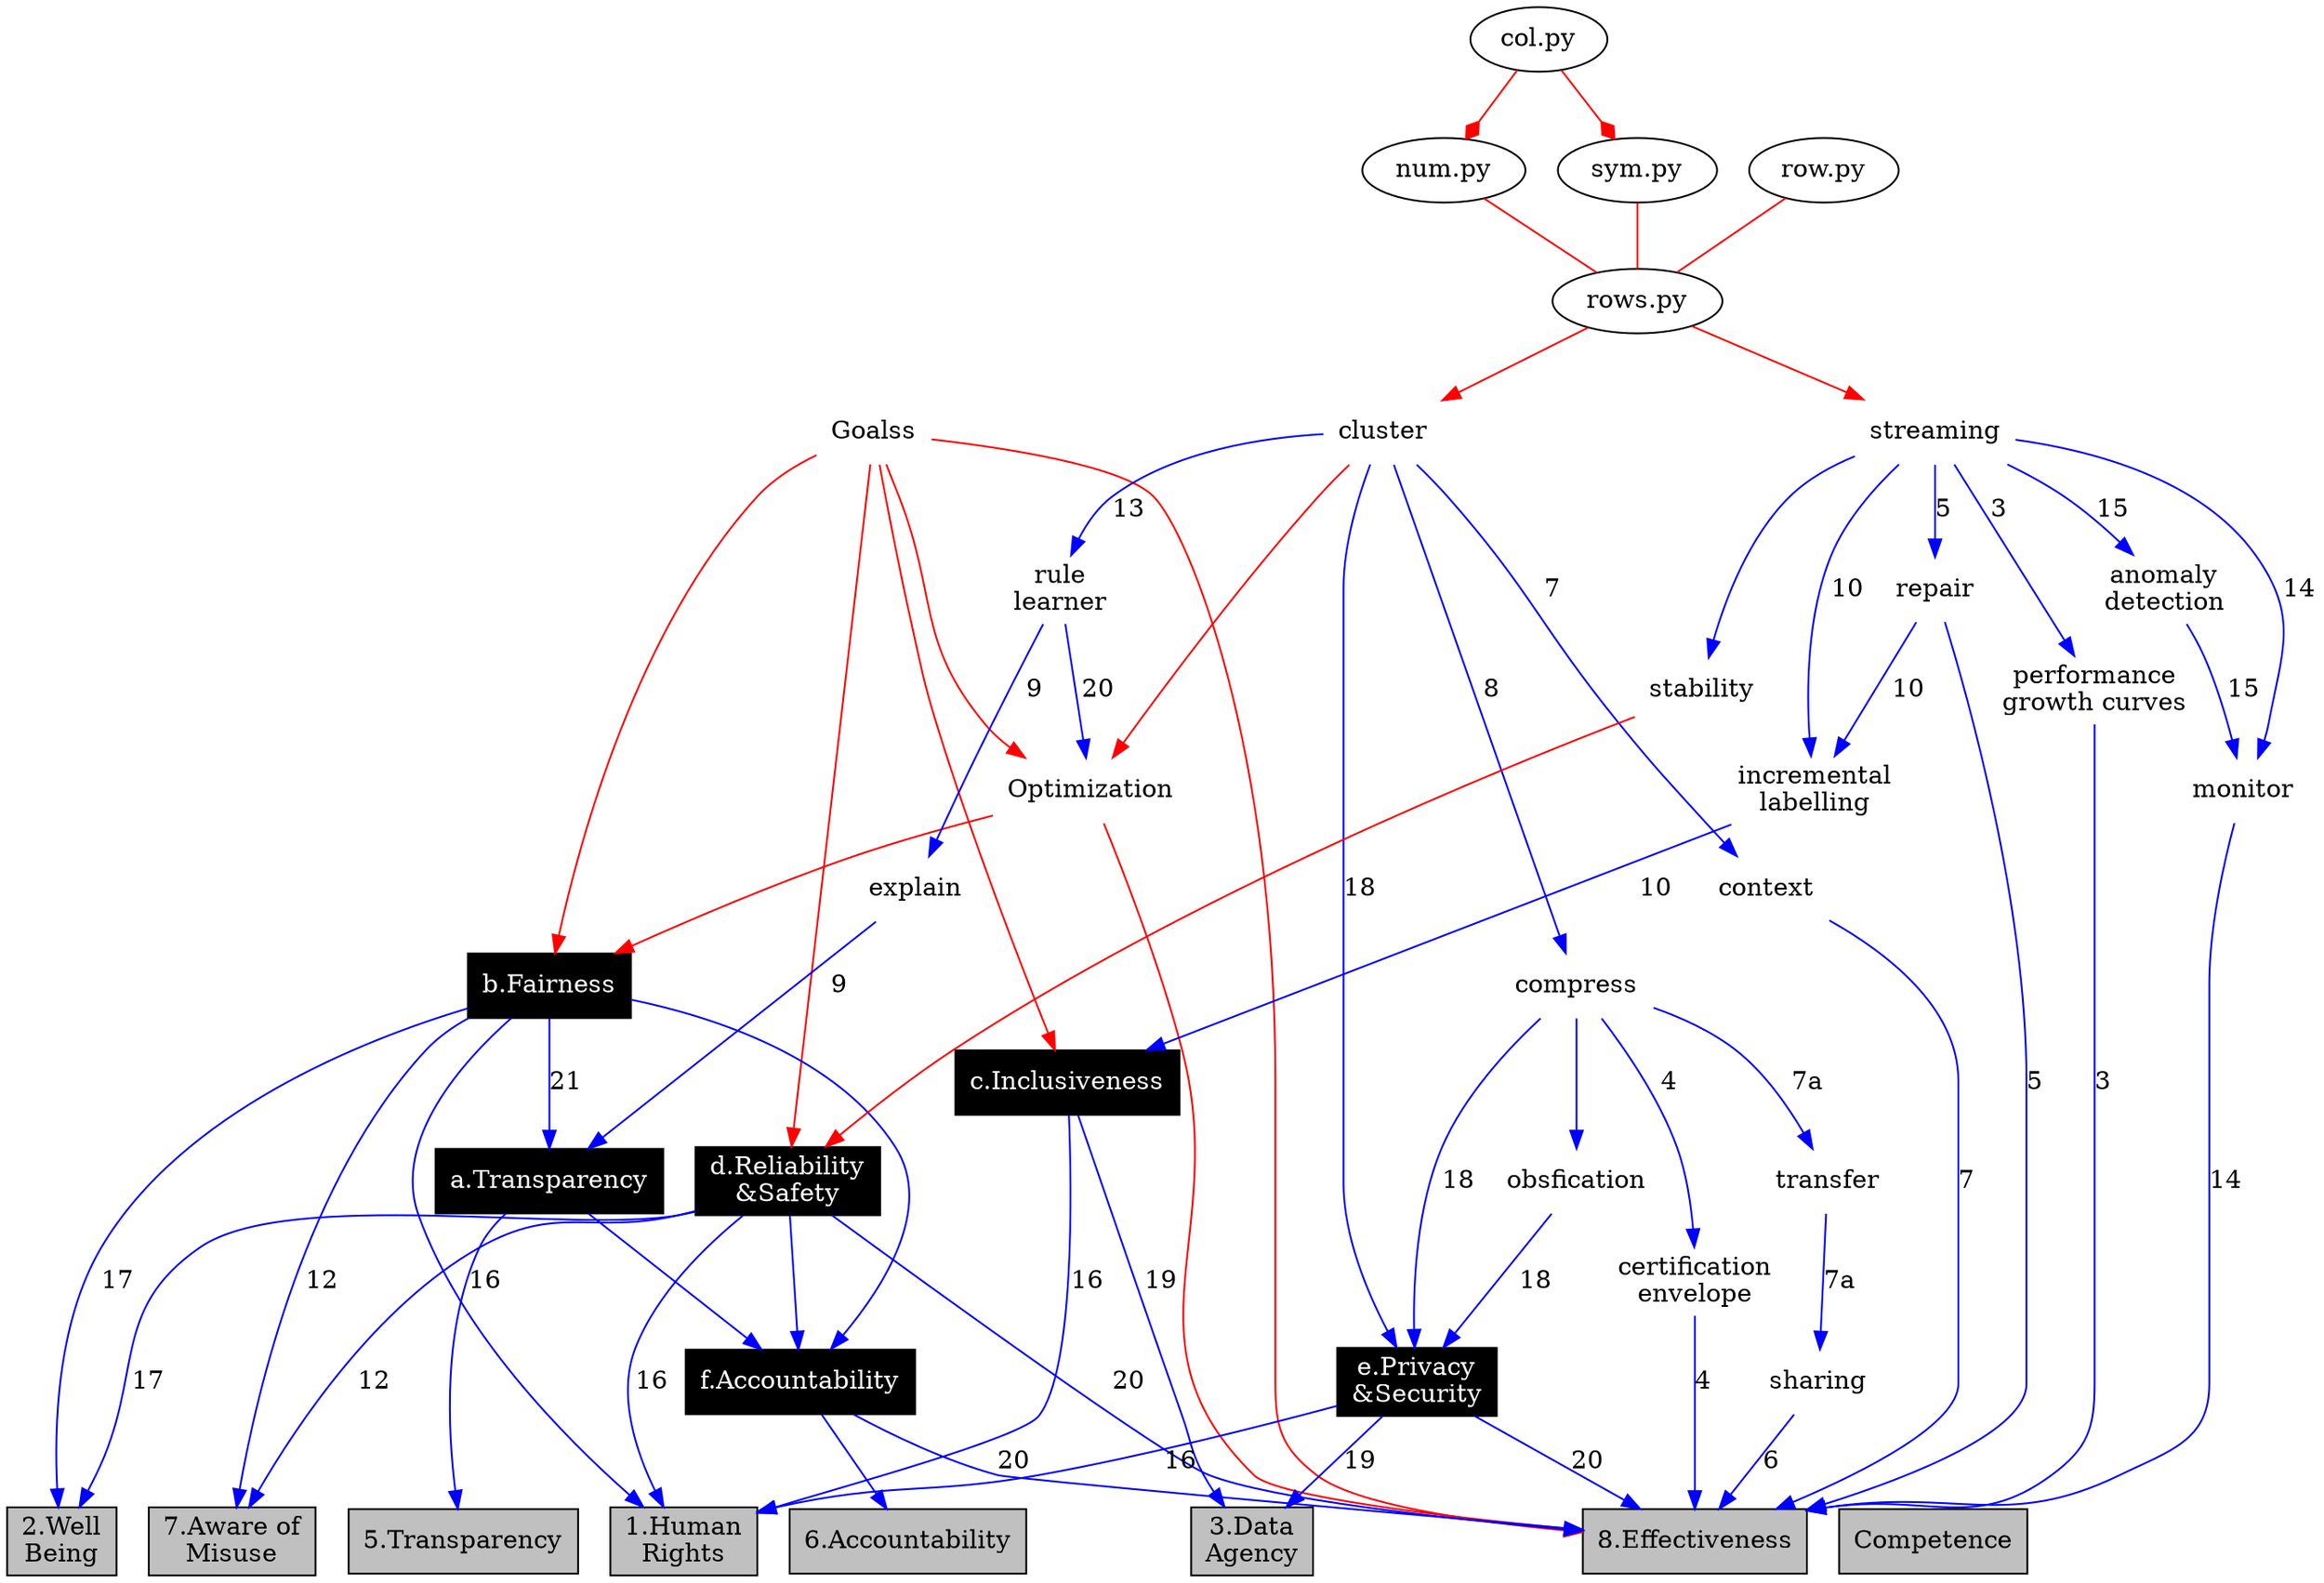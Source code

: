 digraph {
 #rankdir=LR
{rank=same; trans1; count1; effect; rite; data; nomiuse;well}

/*

The following diagram shows one way to map the Microsoft principles (the black shaded nodes marked
a,b,c,d,e,f)
into the IEEE principles (the gray shaded nodes marked 1,2,3,4,5,6,7,8):


- _Competence_ is all itself  since the IEEE definition of that principle seems to be more
about the developer than the design patterns and algorithms which are being developed. 
- There are two terms with similar meanings mentioned by
IEEE and Microsoft: _accountability_ and _transparency_.  For simplicity sake, we just link them too each other.


This mapping  is hardly definitive since many of these concepts are being rapidly evolved.
One way to assist in the evolution of these concepts is to define them use discrete maths; i.e. using data structures
and algorithms-- which is the point of the rest of this chapter. 

## Design Details

The principles supported by this design are shown on one side the above diagram.
The other side of that diagram shows the modules and algorithms needed to support that design. 
Before exploring those modules and algorithms, we stress three points:

- Most of the concepts in this diagram is not mentioned in a standard machine learning or AI text.
  That is, ethical-aligned design raises many issues that extend our thinking far away from traditional approaches.
- While this diagram looks complex, it really isn't. Much of  its complexity is in the mapping between
  the IEEE and Microsoft principles. Apart from that, a few modules are enough to support most of this
  ethically-aligned design. This chapters describes those modules, in broad strokes. Our sample source
  code offers much more details on these modules.
- The back of this book offers KNEAD[^knead],  a sample implementation of this ethically-aligned design for AI
tools. 
   while KNEAD following is **one** way to build an ethically-aligned AI tool, it is by not means  **the only** way
to do it.
We hope that the reader's 
reaction to this code is  "Hey! There's a better way to
do that!" or "This code does not handle ABC so it needs DEF and here is a sample implementation of that".

[^knead]: KNEAD is short for "the Knowledge Needed for Ethically-Aligned Design".

### Core Concepts

Three core concepts in that design are goals, clustering and streaming.

*/
edge [color=red]
goals  [label="Goalss", shape=none]
/*

#### Goals 

Before doing anything else, we reason about the _goals_ of the system.
To show that a system is performing as is it should be,
we need to know what people expect from that system,
That is, the first thing we must say is that:

    Goals -> Competence

*/

    effect [label="Competence" shape=box style=filled fillcolor=gray]
    goals -> comp  

/*

Anyone who has done any requirements engineering knows that systems
are build for stakeholders and different stakeholders have different goals.
For example, project managers can make a very large number of decisions about a
project and  different kinds of projects have different definitions
of what is "best":

-  For safety critical applications, the goal
is ultra-reliability. For such systems, it is reasonable
to spend much effort to fund most errors in a system. 
- For other kinds of applications (such as rushing out a new software game so
this organization can secure the cash flow needed for next month's salaries) 
it it is reasonable to skip over low-priority bugs, just to ship the product sooner.

One way to reason about the _inclusiveness_ of a system is to ask how well
does the system meet  the goals of different stakeholders.

      Goals -> Inclusiveness  

*/
    goals -> inc  
/*
Of course, in practice, not every goal of every stakeholder can be satisfied.
Sometimes, AI tools have to trade-off between competing goals. For example,
in the 1990s,
NASA had the goals of "better,faster,cheaper" space ships. But after some
very high-profile (and every expensive) mission failures, that mantra
was often modified to "better,faster,cheaper, pick any two" [^bfc]. 

[^bfc]: For an interesting discussion on what worked, and what did not work,
with "better, faster, cheaper", see [Can we build software faster and better and cheaper?](/REFS#menzies-2009a).

To accommodate trading off between multiple goals, _optimization_ software
allows their users to enter in some _objective function_ which can be
used to assess different solutions. That is, with optimizes, the
goals are part of the input space, supplied prior to execution. Using that
optimizer, we can better meet the goals of our stakeholders. 
This is an important part of ethically-aligned design so we say:

    Goals -> Optimization

*/
   opt  [label=Optimization shape=none]
   goals -> opt 

/*  

A certain kind of optimizer, called a _hyperparameter optimizer_
is very useful for  improving learners. AI tools such as data miners
come with numerous "magic"  hyperparameters which are set via
"engineering judgment" (otherwise known as "guesses").
For example:

-  When learning a random forest, one such magic
control hyperparameter is the number of trees in the forest. 
- One common result is that the performance of Naive Bayes classifiers
  can be improved via _discretization_  which means dividing  columns of numeric
  data into a couple of bins. In this case, the number of bins is the hyperparameter.

The performance gains from hyperparameter optimization can be [very large indeed [^hyper]. Hence we say:

[^hyper]: See [Fu et al.](/REFS#fu-2017s) and the work of [Tantithamthavorn et al.](/REFS:tan-2016a).

    Optimization -> Effectiveness

But hyperparameter optimization can be very slow, unless large problems are divided into smaller ones.
Hence, for pragmatic reasons, it is useful to cluser the space of options before doing optimization.


   Clustering -> Optimization

*/

    opt -> comp
    cluster  [shape=none]
    cluster -> opt

/*

While not widely appreciated,
hyperparameter optimizers are also very useful for maintaining fairness. 
To understand that sentence, a little data mining theory is needed. Data can be fitted
to many models [^simp]. 

![](https://imgs.xkcd.com/comics/curve_fitting.png)

Each of these models can perform differently.
One performance measure, that is relevant to fairness, is 
that we should not use
certain attribute if we we can help it
(e.g. attributes relating to gender, age, race, etc)[^fair1]. 
[In our experience](/REFS#chak-2019), 
if we do/do not tell the learner about the fairness goal,
then we will/will not generate fair models.
That is:

[^simp]: To avoid needlessly complex models, one common technique 
is _simplest first_. 
For example, when Mark Hall and Geoffrey Holmes implemented
the [CFS feature selector](/REFS#hall-2003)
as 
a _forward select_ search over _N_ features starts with _N_ models (each containing one feature) then
mixes and matches those models to build progressively large feature sets. This search stops
when the larger models are performing no better than the smaller ones. 

[*fair1]: Of course, sometimes those attributes are more important than anything else
for predicting some goal. For example, many illnesses are age related. That said,
when using attributes like age, race, or gender is optional (i.e. we can achieve our
goals without using that kind of sensitive information) then it is at the least kind and polite
to do so (and, at the very most, it can be illegal to do so; e.g. using gender information
in decisions about not hiring a job candidate).

  Goals and Optimization -> Fairness

*/

   fair [label="b.Fairness" shape=box style=filled fontcolor=white fillcolor=black]
   {goals;opt;} -> fair 

/*

Goals are important for more that just competency and inclusion and fairness.
Reliability and safety have to be assessed with respect to a system's goals.
Without knowledge of the  goals, we may not be able to:

- Define what "unsafe conditions" mean;  
- Or declarer what services must always be reliable offered.

Hence we say:

    Goals -> Reliability & Safety

*/

    safe [label="d.Reliability\n&Safety" shape=box style=filled fontcolor=white fillcolor=black]
    goals -> safe

/*

There are many other aspects to reliability and safety (in fact, there are whole
conferences devoted to that very topic[^issre]). Covering all those aspects would
require an entirely separate book](/REFS#evensong-1995).
Here, we restrict ourselves to one aspect of reliability that are usual skipped
over in data mining textbooks.
Most learners suffer from a _sampling bias_ where different data (or different ordering of the
  training data) leads to different models. Hence, we require that the performance of an
  AI tool be _stable_ across a reasonable variation of the data. For example, while sometimes
  it is useful to replace an old model with a better one, we would hope that some model be
  _stable_ for at least some period of time after it was created.

XXX stabilit y needs regions , not points (harman quote)

[^issre]: See the International Symposium on Software Reliability Engineering.



That is:

    stability -> reliability


*/


   stable  [label="stability",shape=none]
   stable -> safe 

/*

XXX how tog et goals" the timmmatrix

XXX find the most bugs in fewest lines

Note that a many learners need some form of adaption to be a good goal-based reasoner.  As shown
in our sample code, that adapation is not difficult and the resulting goal-based reasoner
uses many components that would be familiar to anyone with some machine learning experience:

- First cluster the data 

Many learning systems have goals hardwired into them (e.g. reduce mean-squared error or reduce entropy).
This means that those learning systems built their models to satisfy goal1, even though the generated
models may be assessed via some other goal2. For example, many learners were developed and debugged
while building models that maximize the goal of accuracy, which we can define as follows:

- Suppose a test data set contains mixture of things we want to find ($$X$$) and other things ($$\neg X$$).
- Suppose some learner looks at that data to guess  that some things are $$X$$ and some are not.
- This leads to the following matrix:

|notX| X  | &lt-- classified as
|---|-------|-------------------
| A |  C    | notX
| B |  D    | X

_Accuracy_ is all the correct gueses; i.e. $$\mathit{accuracy}=\frac{A+B}(A+B+C+D}$$. 
Other goals of interest might be _recall_ which is how of the target things did we find
(so $$\mathit{recall}=\frac{D}{B+D}$$) or _false alarms_ which is how often
the learner shows us something we do not care about
(so $$\mathit{false alarm}=\frac{C}{A+C}$$.)

A
strange thing about accuracy is that a model can be highly accurate, while still missing most
of the things we want to find. Consider, for example, a set 1000 software projects of which 100
are significantly challenged (where "challeged"  might mean things like these projects
always deliver late or that these projects have a hard time retaining staff). Suppose the results
from testing that model were as follows:

|notX| X   | &lt-- classified as
|----|-----|-------------------
| A=90 |  C=10 | notX
| B=0  |  D=0  |X

See the problem? This learner is 90\% accurate by only a 10% recall for the things we want to find.
It turns out that accuracy is not very accurate when the target class is relatively rare (in this case,
10\%). But if we change to other  XXX




a regresion model might try to learn
equations that reduce the difference between their predictions and the actual values seen in  training
data set.

*/

"col.py" -> {"num.py";"sym.py"} [arrowhead="diamond"]


{"num.py";"sym.py"; "row.py"} -> "rows.py" [arrowhead="none"]
"rows.py" -> {stream;cluster}
edge [color=blue]


stream -> stable
{rank=same; cluster; goals; stream;}
{trans; fair; safe;} -> count
fair -> trans [label=21]
{safe;priv; count;} -> comp [label=20]
{inc; priv; } -> data [label=19]
alearn [label="incremental\nlabelling" shape=none]
stream  [label=streaming shape=none]
growth  [label="performance\ngrowth curves" shape=none]
compress  [label="compress" shape=none]
env  [label="certification\nenvelope" shape=none]
repair  [label="repair" shape=none]
sharing  [shape=none]
transfer  [shape=none]
context  [shape=none]
explain  [shape=none]
monitor  [shape=none]
obs [label=obsfication shape=none]
anomaly  [label="anomaly\ndetection"shape=none]
fftree  [shape=none label="rule\nlearner"] 

fftree  -> opt [label=20] 
{cluster; compress -> obs;} -> priv [label=18]
{safe; fair;} -> well [label=17]
{safe; fair; priv; inc; } -> rite [label=16]
stream -> anomaly -> monitor [label=15]
stream -> monitor -> comp [label=14]

cluster -> { fftree;} [label=13]
{safe; fair;} -> nomiuse [label=12]
{stream; repair;} -> alearn -> inc [label=10]

{fftree;  } -> explain  -> {trans;} [label=9]
cluster -> compress [label=8]
cluster -> context -> comp [label=7]
sharing -> comp [label=6]

compress -> transfer -> sharing [label="7a"]
stream -> repair -> comp [label=5]
compress -> env -> comp [label=4]
stream -> growth -> comp [label=3]
trans [label="a.Transparency" shape=box style=filled fontcolor=white fillcolor=black]
inc [label="c.Inclusiveness" shape=box style=filled fontcolor=white fillcolor=black]
priv [label="e.Privacy\n&Security" shape=box style=filled fontcolor=white fillcolor=black]
count [label="f.Accountability" shape=box style=filled fontcolor=white fillcolor=black]

rite [label="1.Human\nRights" shape=box style=filled fillcolor=gray]
well [label="2.Well\nBeing" shape=box style=filled fillcolor=gray]
data [label="3.Data\nAgency" shape=box style=filled fillcolor=gray]
trans1 [label="5.Transparency" shape=box style=filled fillcolor=gray]
count1 [label="6.Accountability" shape=box style=filled fillcolor=gray]
nomiuse [label="7.Aware of\nMisuse" shape=box style=filled fillcolor=gray]
comp [label="8.Effectiveness" shape=box style=filled fillcolor=gray]


trans-> trans1 
count -> count1 

}


